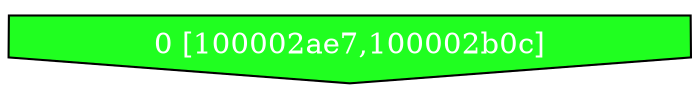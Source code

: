 diGraph gzip{
	gzip_0  [style=filled fillcolor="#20FF20" fontcolor="#ffffff" shape=invhouse label="0 [100002ae7,100002b0c]"]


}
